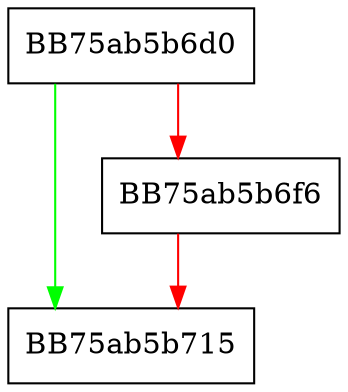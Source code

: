 digraph vdbeSorterCompareTail {
  node [shape="box"];
  graph [splines=ortho];
  BB75ab5b6d0 -> BB75ab5b715 [color="green"];
  BB75ab5b6d0 -> BB75ab5b6f6 [color="red"];
  BB75ab5b6f6 -> BB75ab5b715 [color="red"];
}